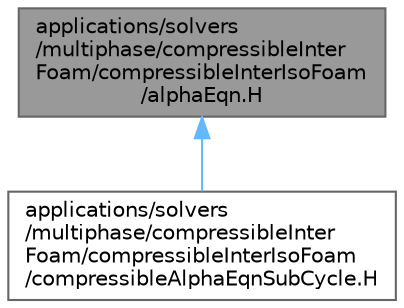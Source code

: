 digraph "applications/solvers/multiphase/compressibleInterFoam/compressibleInterIsoFoam/alphaEqn.H"
{
 // LATEX_PDF_SIZE
  bgcolor="transparent";
  edge [fontname=Helvetica,fontsize=10,labelfontname=Helvetica,labelfontsize=10];
  node [fontname=Helvetica,fontsize=10,shape=box,height=0.2,width=0.4];
  Node1 [id="Node000001",label="applications/solvers\l/multiphase/compressibleInter\lFoam/compressibleInterIsoFoam\l/alphaEqn.H",height=0.2,width=0.4,color="gray40", fillcolor="grey60", style="filled", fontcolor="black",tooltip=" "];
  Node1 -> Node2 [id="edge1_Node000001_Node000002",dir="back",color="steelblue1",style="solid",tooltip=" "];
  Node2 [id="Node000002",label="applications/solvers\l/multiphase/compressibleInter\lFoam/compressibleInterIsoFoam\l/compressibleAlphaEqnSubCycle.H",height=0.2,width=0.4,color="grey40", fillcolor="white", style="filled",URL="$compressibleInterIsoFoam_2compressibleAlphaEqnSubCycle_8H.html",tooltip=" "];
}
